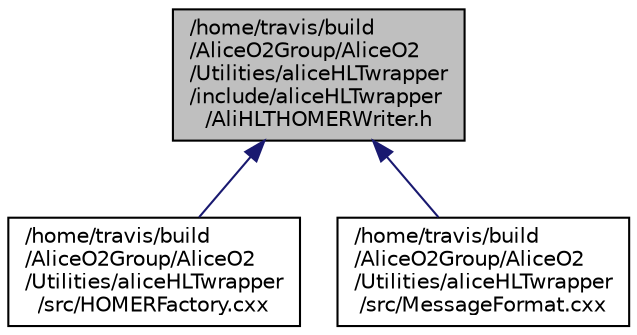 digraph "/home/travis/build/AliceO2Group/AliceO2/Utilities/aliceHLTwrapper/include/aliceHLTwrapper/AliHLTHOMERWriter.h"
{
 // INTERACTIVE_SVG=YES
  bgcolor="transparent";
  edge [fontname="Helvetica",fontsize="10",labelfontname="Helvetica",labelfontsize="10"];
  node [fontname="Helvetica",fontsize="10",shape=record];
  Node4 [label="/home/travis/build\l/AliceO2Group/AliceO2\l/Utilities/aliceHLTwrapper\l/include/aliceHLTwrapper\l/AliHLTHOMERWriter.h",height=0.2,width=0.4,color="black", fillcolor="grey75", style="filled", fontcolor="black"];
  Node4 -> Node5 [dir="back",color="midnightblue",fontsize="10",style="solid",fontname="Helvetica"];
  Node5 [label="/home/travis/build\l/AliceO2Group/AliceO2\l/Utilities/aliceHLTwrapper\l/src/HOMERFactory.cxx",height=0.2,width=0.4,color="black",URL="$df/da5/HOMERFactory_8cxx.html"];
  Node4 -> Node6 [dir="back",color="midnightblue",fontsize="10",style="solid",fontname="Helvetica"];
  Node6 [label="/home/travis/build\l/AliceO2Group/AliceO2\l/Utilities/aliceHLTwrapper\l/src/MessageFormat.cxx",height=0.2,width=0.4,color="black",URL="$d6/d62/MessageFormat_8cxx.html"];
}
